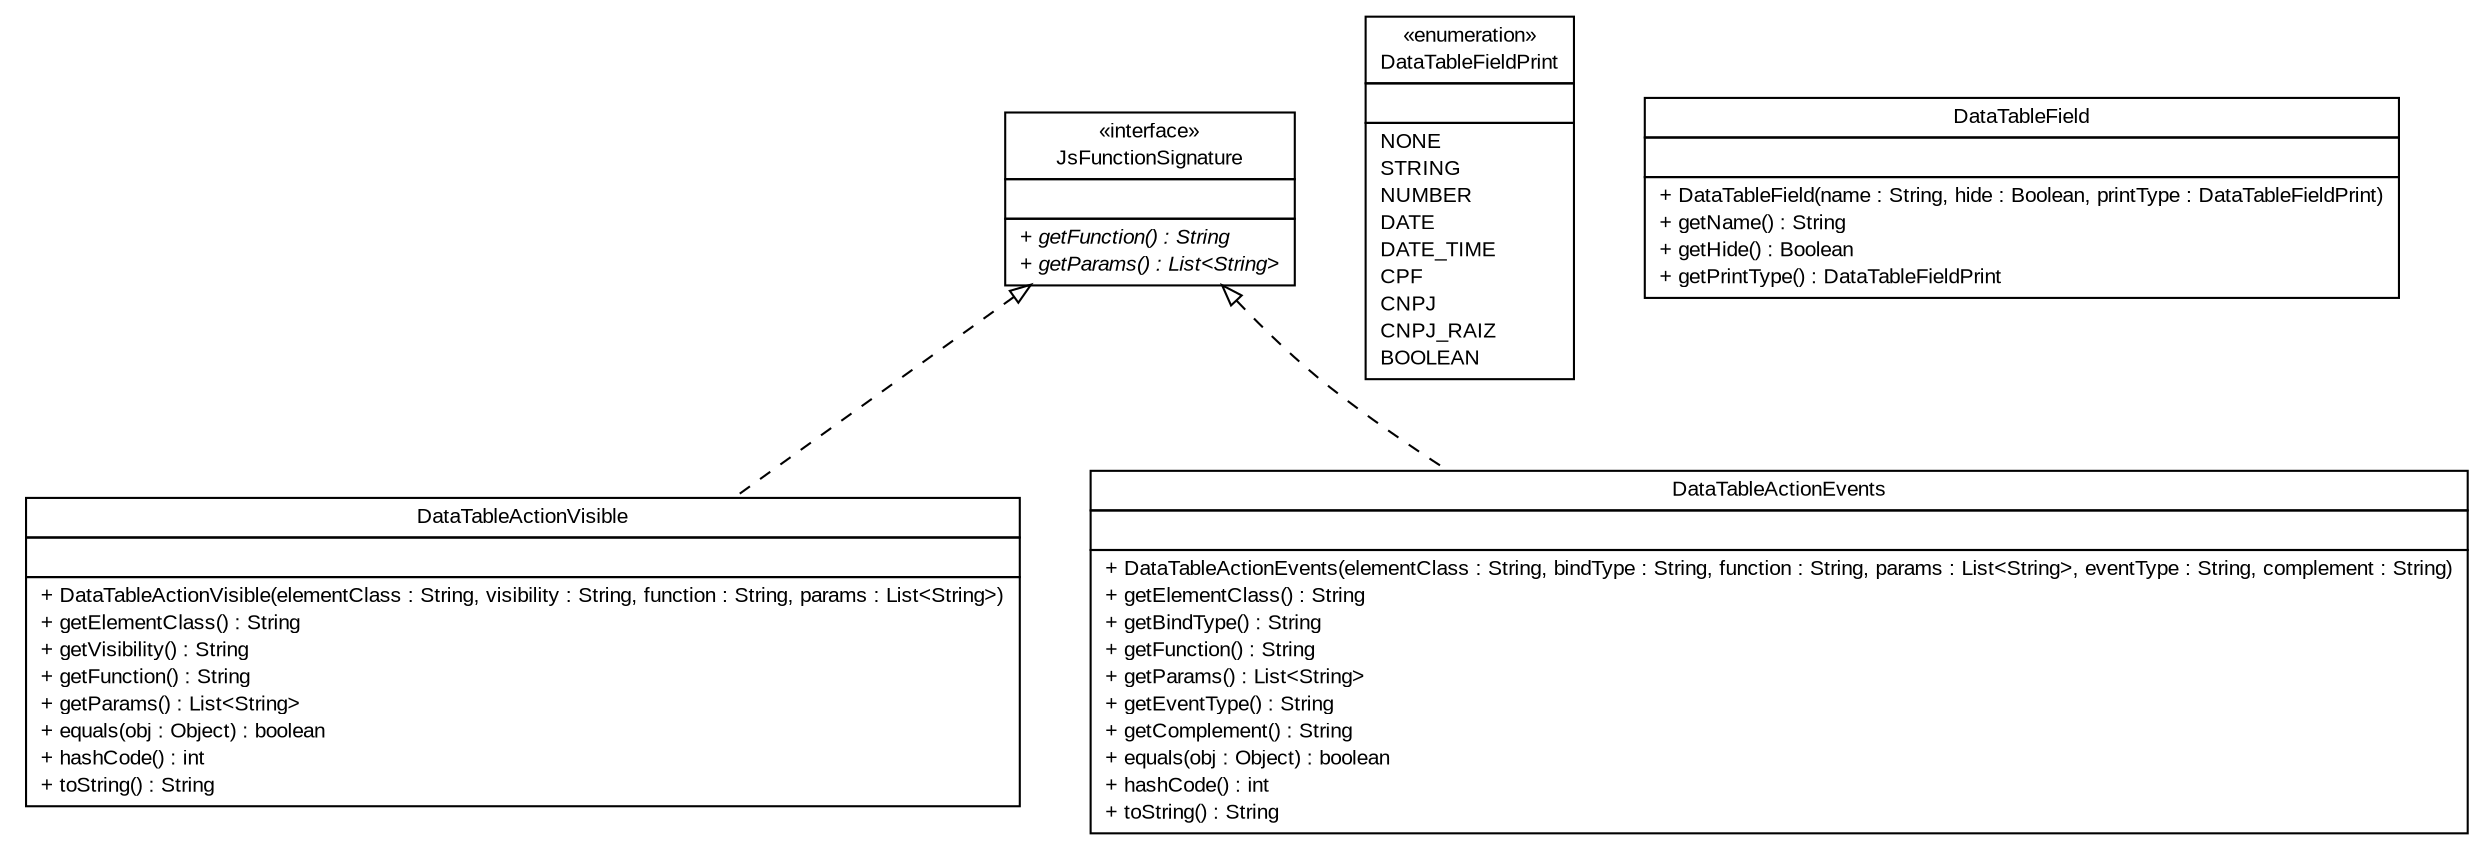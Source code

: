 #!/usr/local/bin/dot
#
# Class diagram 
# Generated by UMLGraph version R5_6 (http://www.umlgraph.org/)
#

digraph G {
	edge [fontname="arial",fontsize=10,labelfontname="arial",labelfontsize=10];
	node [fontname="arial",fontsize=10,shape=plaintext];
	nodesep=0.25;
	ranksep=0.5;
	// br.gov.to.sefaz.presentation.managedbean.composites.domain.JsFunctionSignature
	c103758 [label=<<table title="br.gov.to.sefaz.presentation.managedbean.composites.domain.JsFunctionSignature" border="0" cellborder="1" cellspacing="0" cellpadding="2" port="p" href="./JsFunctionSignature.html">
		<tr><td><table border="0" cellspacing="0" cellpadding="1">
<tr><td align="center" balign="center"> &#171;interface&#187; </td></tr>
<tr><td align="center" balign="center"> JsFunctionSignature </td></tr>
		</table></td></tr>
		<tr><td><table border="0" cellspacing="0" cellpadding="1">
<tr><td align="left" balign="left">  </td></tr>
		</table></td></tr>
		<tr><td><table border="0" cellspacing="0" cellpadding="1">
<tr><td align="left" balign="left"><font face="arial italic" point-size="10.0"> + getFunction() : String </font></td></tr>
<tr><td align="left" balign="left"><font face="arial italic" point-size="10.0"> + getParams() : List&lt;String&gt; </font></td></tr>
		</table></td></tr>
		</table>>, URL="./JsFunctionSignature.html", fontname="arial", fontcolor="black", fontsize=10.0];
	// br.gov.to.sefaz.presentation.managedbean.composites.domain.DataTableFieldPrint
	c103759 [label=<<table title="br.gov.to.sefaz.presentation.managedbean.composites.domain.DataTableFieldPrint" border="0" cellborder="1" cellspacing="0" cellpadding="2" port="p" href="./DataTableFieldPrint.html">
		<tr><td><table border="0" cellspacing="0" cellpadding="1">
<tr><td align="center" balign="center"> &#171;enumeration&#187; </td></tr>
<tr><td align="center" balign="center"> DataTableFieldPrint </td></tr>
		</table></td></tr>
		<tr><td><table border="0" cellspacing="0" cellpadding="1">
<tr><td align="left" balign="left">  </td></tr>
		</table></td></tr>
		<tr><td><table border="0" cellspacing="0" cellpadding="1">
<tr><td align="left" balign="left"> NONE </td></tr>
<tr><td align="left" balign="left"> STRING </td></tr>
<tr><td align="left" balign="left"> NUMBER </td></tr>
<tr><td align="left" balign="left"> DATE </td></tr>
<tr><td align="left" balign="left"> DATE_TIME </td></tr>
<tr><td align="left" balign="left"> CPF </td></tr>
<tr><td align="left" balign="left"> CNPJ </td></tr>
<tr><td align="left" balign="left"> CNPJ_RAIZ </td></tr>
<tr><td align="left" balign="left"> BOOLEAN </td></tr>
		</table></td></tr>
		</table>>, URL="./DataTableFieldPrint.html", fontname="arial", fontcolor="black", fontsize=10.0];
	// br.gov.to.sefaz.presentation.managedbean.composites.domain.DataTableField
	c103760 [label=<<table title="br.gov.to.sefaz.presentation.managedbean.composites.domain.DataTableField" border="0" cellborder="1" cellspacing="0" cellpadding="2" port="p" href="./DataTableField.html">
		<tr><td><table border="0" cellspacing="0" cellpadding="1">
<tr><td align="center" balign="center"> DataTableField </td></tr>
		</table></td></tr>
		<tr><td><table border="0" cellspacing="0" cellpadding="1">
<tr><td align="left" balign="left">  </td></tr>
		</table></td></tr>
		<tr><td><table border="0" cellspacing="0" cellpadding="1">
<tr><td align="left" balign="left"> + DataTableField(name : String, hide : Boolean, printType : DataTableFieldPrint) </td></tr>
<tr><td align="left" balign="left"> + getName() : String </td></tr>
<tr><td align="left" balign="left"> + getHide() : Boolean </td></tr>
<tr><td align="left" balign="left"> + getPrintType() : DataTableFieldPrint </td></tr>
		</table></td></tr>
		</table>>, URL="./DataTableField.html", fontname="arial", fontcolor="black", fontsize=10.0];
	// br.gov.to.sefaz.presentation.managedbean.composites.domain.DataTableActionVisible
	c103761 [label=<<table title="br.gov.to.sefaz.presentation.managedbean.composites.domain.DataTableActionVisible" border="0" cellborder="1" cellspacing="0" cellpadding="2" port="p" href="./DataTableActionVisible.html">
		<tr><td><table border="0" cellspacing="0" cellpadding="1">
<tr><td align="center" balign="center"> DataTableActionVisible </td></tr>
		</table></td></tr>
		<tr><td><table border="0" cellspacing="0" cellpadding="1">
<tr><td align="left" balign="left">  </td></tr>
		</table></td></tr>
		<tr><td><table border="0" cellspacing="0" cellpadding="1">
<tr><td align="left" balign="left"> + DataTableActionVisible(elementClass : String, visibility : String, function : String, params : List&lt;String&gt;) </td></tr>
<tr><td align="left" balign="left"> + getElementClass() : String </td></tr>
<tr><td align="left" balign="left"> + getVisibility() : String </td></tr>
<tr><td align="left" balign="left"> + getFunction() : String </td></tr>
<tr><td align="left" balign="left"> + getParams() : List&lt;String&gt; </td></tr>
<tr><td align="left" balign="left"> + equals(obj : Object) : boolean </td></tr>
<tr><td align="left" balign="left"> + hashCode() : int </td></tr>
<tr><td align="left" balign="left"> + toString() : String </td></tr>
		</table></td></tr>
		</table>>, URL="./DataTableActionVisible.html", fontname="arial", fontcolor="black", fontsize=10.0];
	// br.gov.to.sefaz.presentation.managedbean.composites.domain.DataTableActionEvents
	c103762 [label=<<table title="br.gov.to.sefaz.presentation.managedbean.composites.domain.DataTableActionEvents" border="0" cellborder="1" cellspacing="0" cellpadding="2" port="p" href="./DataTableActionEvents.html">
		<tr><td><table border="0" cellspacing="0" cellpadding="1">
<tr><td align="center" balign="center"> DataTableActionEvents </td></tr>
		</table></td></tr>
		<tr><td><table border="0" cellspacing="0" cellpadding="1">
<tr><td align="left" balign="left">  </td></tr>
		</table></td></tr>
		<tr><td><table border="0" cellspacing="0" cellpadding="1">
<tr><td align="left" balign="left"> + DataTableActionEvents(elementClass : String, bindType : String, function : String, params : List&lt;String&gt;, eventType : String, complement : String) </td></tr>
<tr><td align="left" balign="left"> + getElementClass() : String </td></tr>
<tr><td align="left" balign="left"> + getBindType() : String </td></tr>
<tr><td align="left" balign="left"> + getFunction() : String </td></tr>
<tr><td align="left" balign="left"> + getParams() : List&lt;String&gt; </td></tr>
<tr><td align="left" balign="left"> + getEventType() : String </td></tr>
<tr><td align="left" balign="left"> + getComplement() : String </td></tr>
<tr><td align="left" balign="left"> + equals(obj : Object) : boolean </td></tr>
<tr><td align="left" balign="left"> + hashCode() : int </td></tr>
<tr><td align="left" balign="left"> + toString() : String </td></tr>
		</table></td></tr>
		</table>>, URL="./DataTableActionEvents.html", fontname="arial", fontcolor="black", fontsize=10.0];
	//br.gov.to.sefaz.presentation.managedbean.composites.domain.DataTableActionVisible implements br.gov.to.sefaz.presentation.managedbean.composites.domain.JsFunctionSignature
	c103758:p -> c103761:p [dir=back,arrowtail=empty,style=dashed];
	//br.gov.to.sefaz.presentation.managedbean.composites.domain.DataTableActionEvents implements br.gov.to.sefaz.presentation.managedbean.composites.domain.JsFunctionSignature
	c103758:p -> c103762:p [dir=back,arrowtail=empty,style=dashed];
}

